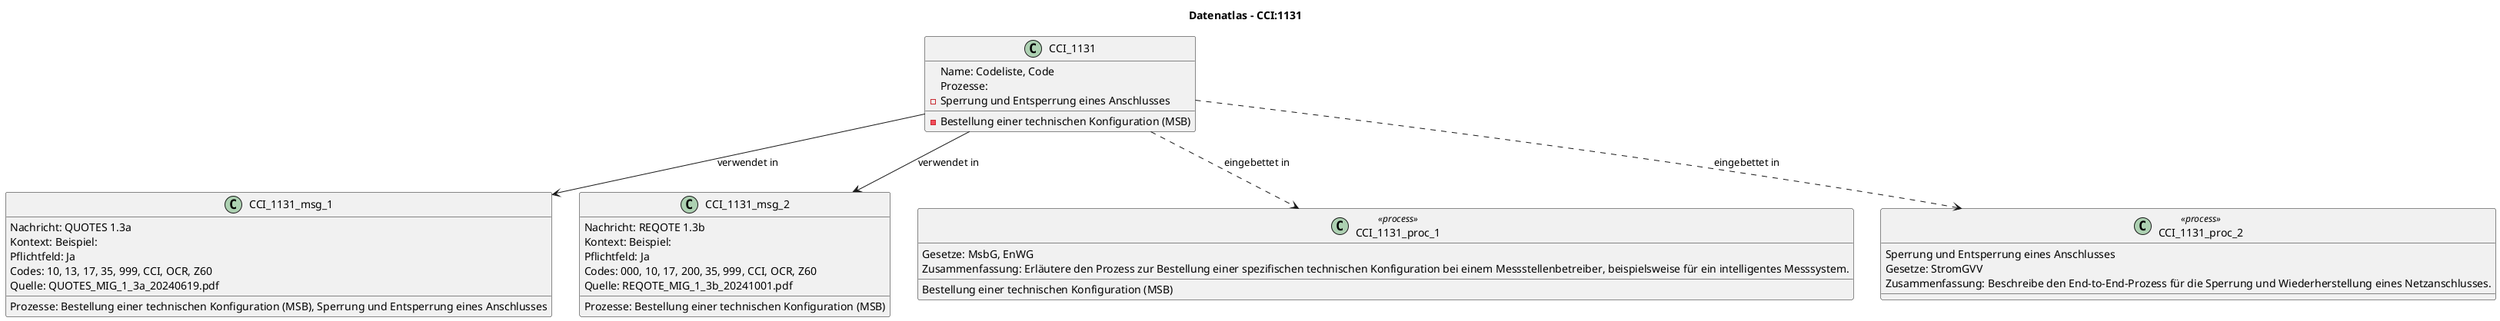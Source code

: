 @startuml
title Datenatlas – CCI:1131
class CCI_1131 {
  Name: Codeliste, Code
  Prozesse:
    - Bestellung einer technischen Konfiguration (MSB)
    - Sperrung und Entsperrung eines Anschlusses
}
class CCI_1131_msg_1 {
  Nachricht: QUOTES 1.3a
  Kontext: Beispiel:
  Pflichtfeld: Ja
  Codes: 10, 13, 17, 35, 999, CCI, OCR, Z60
  Prozesse: Bestellung einer technischen Konfiguration (MSB), Sperrung und Entsperrung eines Anschlusses
  Quelle: QUOTES_MIG_1_3a_20240619.pdf
}
CCI_1131 --> CCI_1131_msg_1 : verwendet in
class CCI_1131_msg_2 {
  Nachricht: REQOTE 1.3b
  Kontext: Beispiel:
  Pflichtfeld: Ja
  Codes: 000, 10, 17, 200, 35, 999, CCI, OCR, Z60
  Prozesse: Bestellung einer technischen Konfiguration (MSB)
  Quelle: REQOTE_MIG_1_3b_20241001.pdf
}
CCI_1131 --> CCI_1131_msg_2 : verwendet in
class CCI_1131_proc_1 <<process>> {
  Bestellung einer technischen Konfiguration (MSB)
  Gesetze: MsbG, EnWG
  Zusammenfassung: Erläutere den Prozess zur Bestellung einer spezifischen technischen Konfiguration bei einem Messstellenbetreiber, beispielsweise für ein intelligentes Messsystem.
}
CCI_1131 ..> CCI_1131_proc_1 : eingebettet in
class CCI_1131_proc_2 <<process>> {
  Sperrung und Entsperrung eines Anschlusses
  Gesetze: StromGVV
  Zusammenfassung: Beschreibe den End-to-End-Prozess für die Sperrung und Wiederherstellung eines Netzanschlusses.
}
CCI_1131 ..> CCI_1131_proc_2 : eingebettet in
@enduml